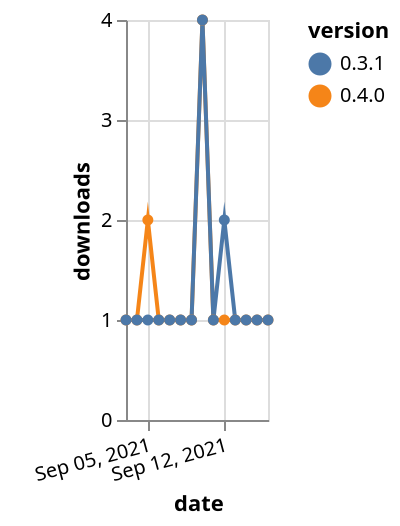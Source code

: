 {"$schema": "https://vega.github.io/schema/vega-lite/v5.json", "description": "A simple bar chart with embedded data.", "data": {"values": [{"date": "2021-09-03", "total": 437, "delta": 1, "version": "0.4.0"}, {"date": "2021-09-04", "total": 438, "delta": 1, "version": "0.4.0"}, {"date": "2021-09-05", "total": 440, "delta": 2, "version": "0.4.0"}, {"date": "2021-09-06", "total": 441, "delta": 1, "version": "0.4.0"}, {"date": "2021-09-07", "total": 442, "delta": 1, "version": "0.4.0"}, {"date": "2021-09-08", "total": 443, "delta": 1, "version": "0.4.0"}, {"date": "2021-09-09", "total": 444, "delta": 1, "version": "0.4.0"}, {"date": "2021-09-10", "total": 448, "delta": 4, "version": "0.4.0"}, {"date": "2021-09-11", "total": 449, "delta": 1, "version": "0.4.0"}, {"date": "2021-09-12", "total": 450, "delta": 1, "version": "0.4.0"}, {"date": "2021-09-13", "total": 451, "delta": 1, "version": "0.4.0"}, {"date": "2021-09-14", "total": 452, "delta": 1, "version": "0.4.0"}, {"date": "2021-09-15", "total": 453, "delta": 1, "version": "0.4.0"}, {"date": "2021-09-16", "total": 454, "delta": 1, "version": "0.4.0"}, {"date": "2021-09-03", "total": 763, "delta": 1, "version": "0.3.1"}, {"date": "2021-09-04", "total": 764, "delta": 1, "version": "0.3.1"}, {"date": "2021-09-05", "total": 765, "delta": 1, "version": "0.3.1"}, {"date": "2021-09-06", "total": 766, "delta": 1, "version": "0.3.1"}, {"date": "2021-09-07", "total": 767, "delta": 1, "version": "0.3.1"}, {"date": "2021-09-08", "total": 768, "delta": 1, "version": "0.3.1"}, {"date": "2021-09-09", "total": 769, "delta": 1, "version": "0.3.1"}, {"date": "2021-09-10", "total": 773, "delta": 4, "version": "0.3.1"}, {"date": "2021-09-11", "total": 774, "delta": 1, "version": "0.3.1"}, {"date": "2021-09-12", "total": 776, "delta": 2, "version": "0.3.1"}, {"date": "2021-09-13", "total": 777, "delta": 1, "version": "0.3.1"}, {"date": "2021-09-14", "total": 778, "delta": 1, "version": "0.3.1"}, {"date": "2021-09-15", "total": 779, "delta": 1, "version": "0.3.1"}, {"date": "2021-09-16", "total": 780, "delta": 1, "version": "0.3.1"}]}, "width": "container", "mark": {"type": "line", "point": {"filled": true}}, "encoding": {"x": {"field": "date", "type": "temporal", "timeUnit": "yearmonthdate", "title": "date", "axis": {"labelAngle": -15}}, "y": {"field": "delta", "type": "quantitative", "title": "downloads"}, "color": {"field": "version", "type": "nominal"}, "tooltip": {"field": "delta"}}}